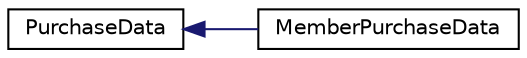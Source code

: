 digraph "Graphical Class Hierarchy"
{
 // LATEX_PDF_SIZE
  edge [fontname="Helvetica",fontsize="10",labelfontname="Helvetica",labelfontsize="10"];
  node [fontname="Helvetica",fontsize="10",shape=record];
  rankdir="LR";
  Node0 [label="PurchaseData",height=0.2,width=0.4,color="black", fillcolor="white", style="filled",URL="$class_purchase_data.html",tooltip=" "];
  Node0 -> Node1 [dir="back",color="midnightblue",fontsize="10",style="solid",fontname="Helvetica"];
  Node1 [label="MemberPurchaseData",height=0.2,width=0.4,color="black", fillcolor="white", style="filled",URL="$class_member_purchase_data.html",tooltip=" "];
}
